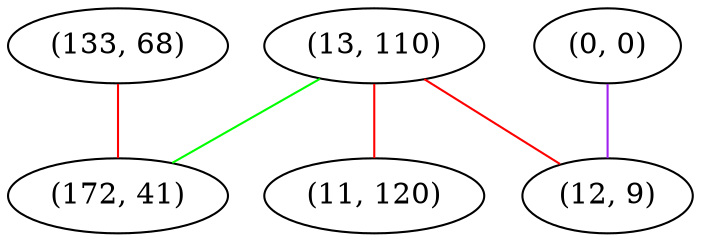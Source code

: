 graph "" {
"(133, 68)";
"(0, 0)";
"(13, 110)";
"(12, 9)";
"(11, 120)";
"(172, 41)";
"(133, 68)" -- "(172, 41)"  [color=red, key=0, weight=1];
"(0, 0)" -- "(12, 9)"  [color=purple, key=0, weight=4];
"(13, 110)" -- "(11, 120)"  [color=red, key=0, weight=1];
"(13, 110)" -- "(12, 9)"  [color=red, key=0, weight=1];
"(13, 110)" -- "(172, 41)"  [color=green, key=0, weight=2];
}
